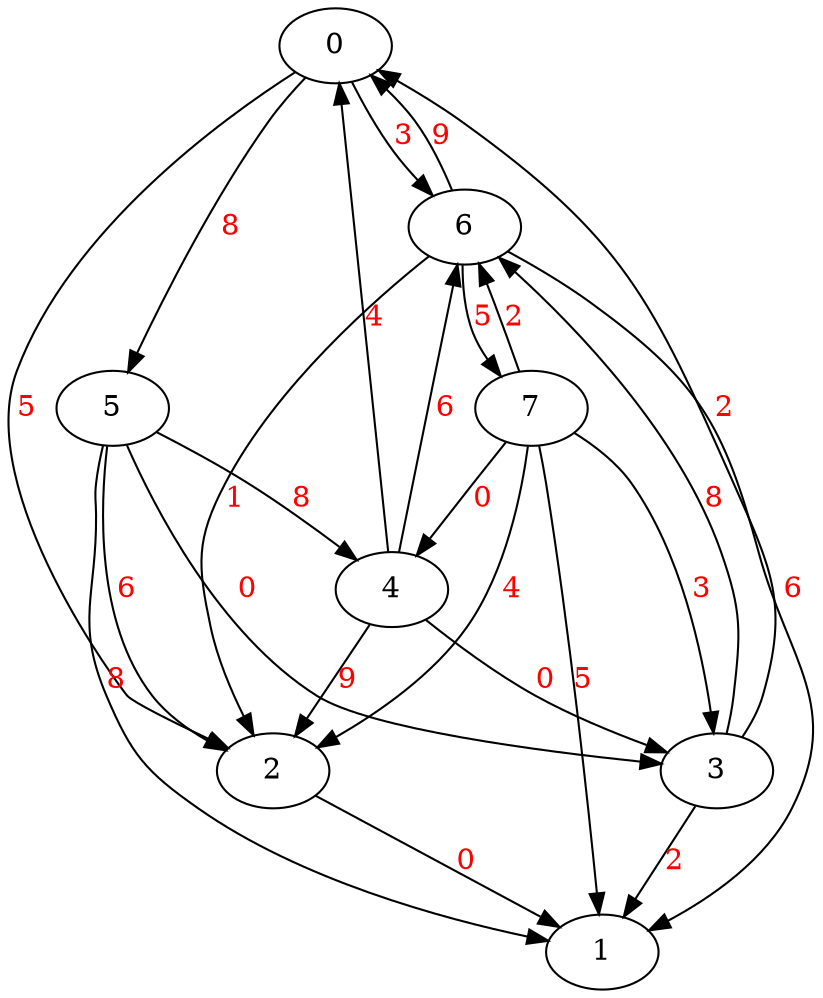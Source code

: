 digraph {
	0 -> 6 [label="3",fontcolor=red]
	0 -> 5 [label="8",fontcolor=red]
	0 -> 2 [label="5",fontcolor=red]
	2 -> 1 [label="0",fontcolor=red]
	3 -> 1 [label="2",fontcolor=red]
	3 -> 0 [label="2",fontcolor=red]
	3 -> 6 [label="8",fontcolor=red]
	4 -> 6 [label="6",fontcolor=red]
	4 -> 0 [label="4",fontcolor=red]
	4 -> 3 [label="0",fontcolor=red]
	4 -> 2 [label="9",fontcolor=red]
	5 -> 1 [label="8",fontcolor=red]
	5 -> 2 [label="6",fontcolor=red]
	5 -> 3 [label="0",fontcolor=red]
	5 -> 4 [label="8",fontcolor=red]
	6 -> 7 [label="5",fontcolor=red]
	6 -> 2 [label="1",fontcolor=red]
	6 -> 1 [label="6",fontcolor=red]
	6 -> 0 [label="9",fontcolor=red]
	7 -> 3 [label="3",fontcolor=red]
	7 -> 6 [label="2",fontcolor=red]
	7 -> 1 [label="5",fontcolor=red]
	7 -> 4 [label="0",fontcolor=red]
	7 -> 2 [label="4",fontcolor=red]
}
